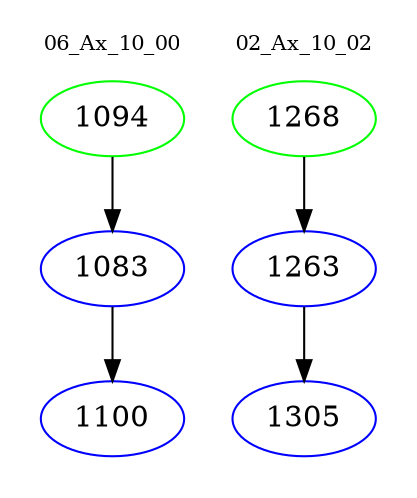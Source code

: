 digraph{
subgraph cluster_0 {
color = white
label = "06_Ax_10_00";
fontsize=10;
T0_1094 [label="1094", color="green"]
T0_1094 -> T0_1083 [color="black"]
T0_1083 [label="1083", color="blue"]
T0_1083 -> T0_1100 [color="black"]
T0_1100 [label="1100", color="blue"]
}
subgraph cluster_1 {
color = white
label = "02_Ax_10_02";
fontsize=10;
T1_1268 [label="1268", color="green"]
T1_1268 -> T1_1263 [color="black"]
T1_1263 [label="1263", color="blue"]
T1_1263 -> T1_1305 [color="black"]
T1_1305 [label="1305", color="blue"]
}
}

